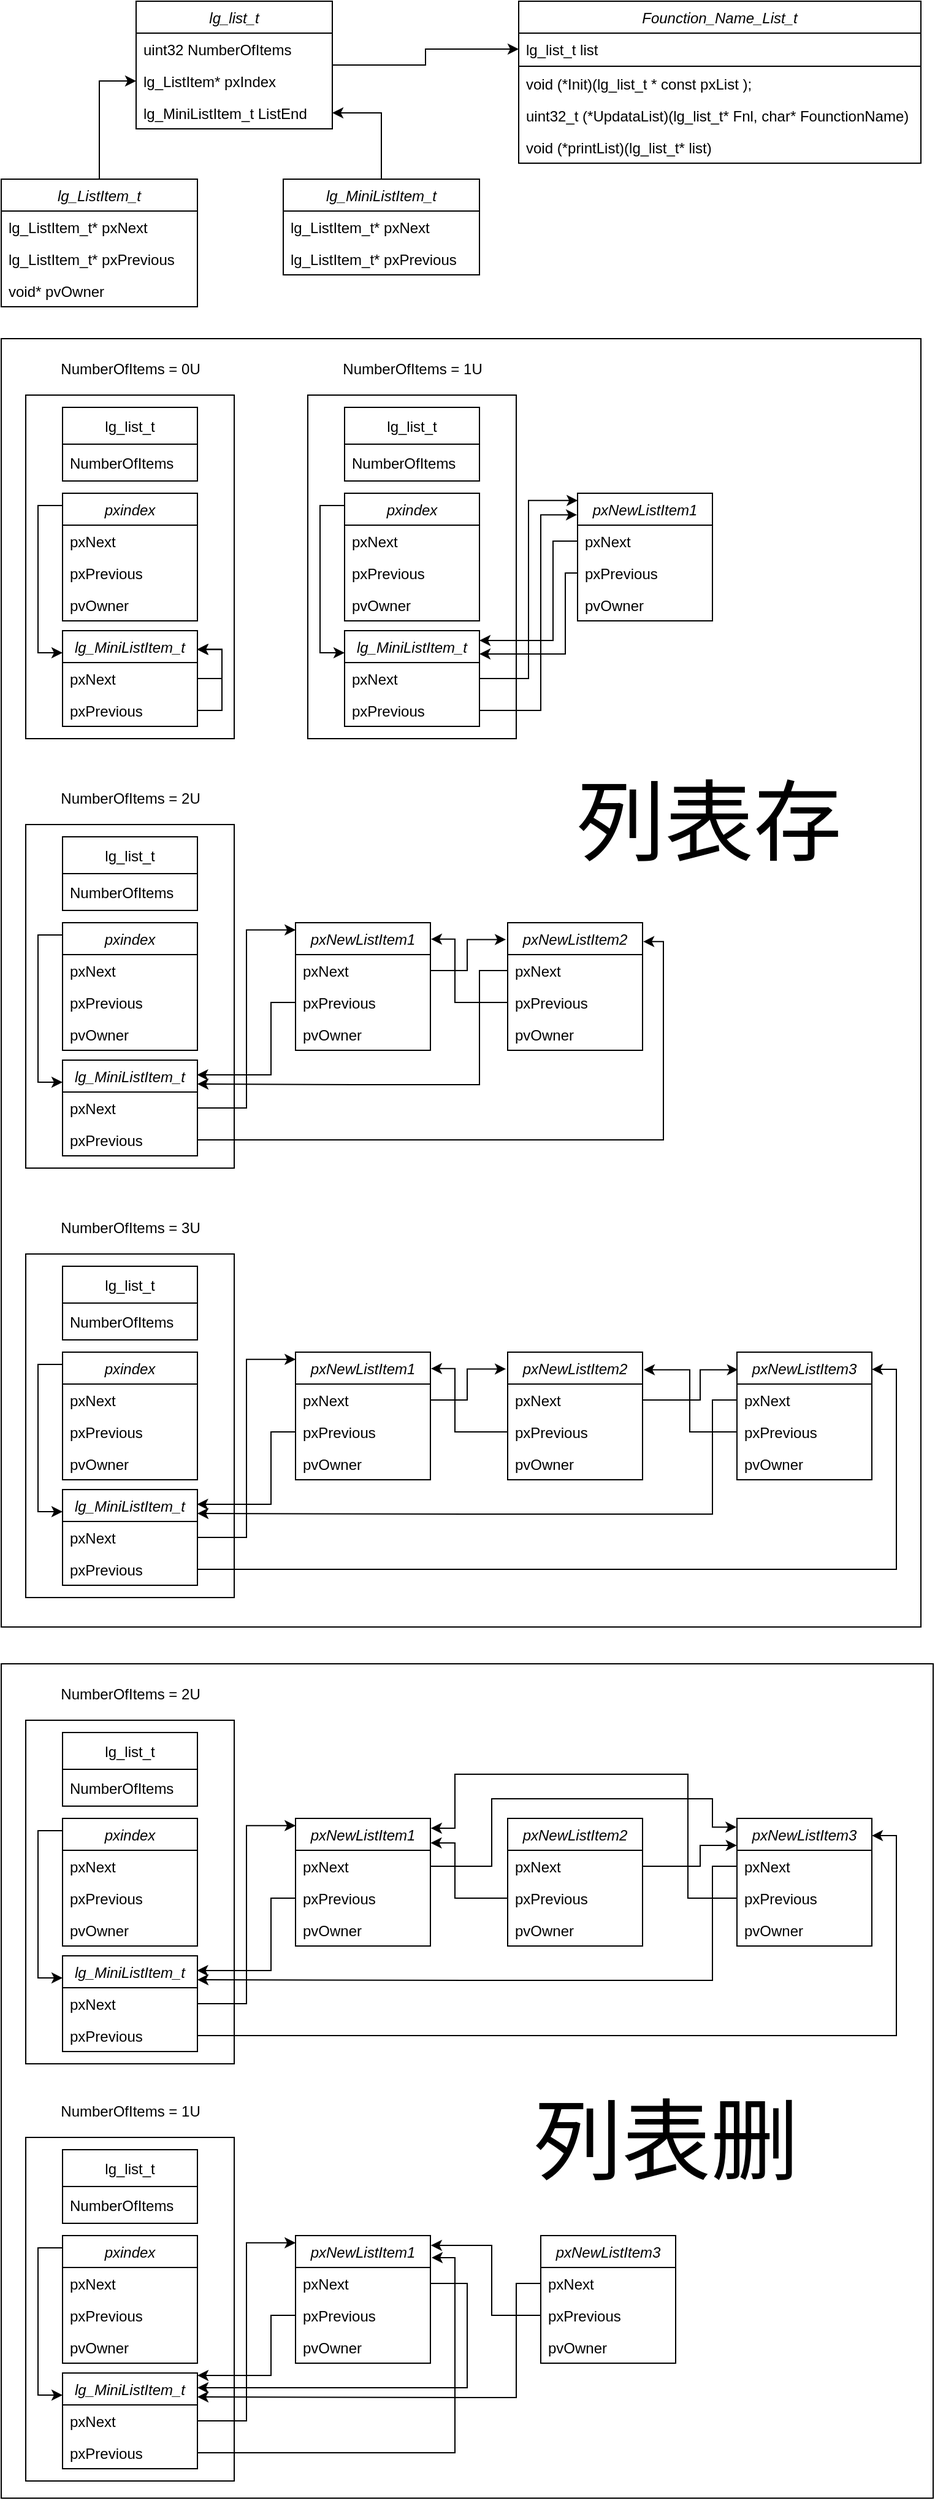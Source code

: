 <mxfile version="20.3.0" type="device"><diagram id="C5RBs43oDa-KdzZeNtuy" name="Page-1"><mxGraphModel dx="1498" dy="1884" grid="1" gridSize="10" guides="1" tooltips="1" connect="1" arrows="1" fold="1" page="1" pageScale="1" pageWidth="827" pageHeight="1169" math="0" shadow="0"><root><mxCell id="WIyWlLk6GJQsqaUBKTNV-0"/><mxCell id="WIyWlLk6GJQsqaUBKTNV-1" parent="WIyWlLk6GJQsqaUBKTNV-0"/><mxCell id="qSNm-SZP-h9t6Cn3OwpZ-20" style="edgeStyle=orthogonalEdgeStyle;rounded=0;orthogonalLoop=1;jettySize=auto;html=1;entryX=0;entryY=0.5;entryDx=0;entryDy=0;" parent="WIyWlLk6GJQsqaUBKTNV-1" source="zkfFHV4jXpPFQw0GAbJ--0" target="qSNm-SZP-h9t6Cn3OwpZ-15" edge="1"><mxGeometry relative="1" as="geometry"/></mxCell><mxCell id="zkfFHV4jXpPFQw0GAbJ--0" value="lg_ListItem_t" style="swimlane;fontStyle=2;align=center;verticalAlign=top;childLayout=stackLayout;horizontal=1;startSize=26;horizontalStack=0;resizeParent=1;resizeLast=0;collapsible=1;marginBottom=0;rounded=0;shadow=0;strokeWidth=1;" parent="WIyWlLk6GJQsqaUBKTNV-1" vertex="1"><mxGeometry x="33" y="195" width="160" height="104" as="geometry"><mxRectangle x="230" y="140" width="160" height="26" as="alternateBounds"/></mxGeometry></mxCell><mxCell id="zkfFHV4jXpPFQw0GAbJ--1" value="lg_ListItem_t* pxNext" style="text;align=left;verticalAlign=top;spacingLeft=4;spacingRight=4;overflow=hidden;rotatable=0;points=[[0,0.5],[1,0.5]];portConstraint=eastwest;" parent="zkfFHV4jXpPFQw0GAbJ--0" vertex="1"><mxGeometry y="26" width="160" height="26" as="geometry"/></mxCell><mxCell id="zkfFHV4jXpPFQw0GAbJ--2" value="lg_ListItem_t* pxPrevious" style="text;align=left;verticalAlign=top;spacingLeft=4;spacingRight=4;overflow=hidden;rotatable=0;points=[[0,0.5],[1,0.5]];portConstraint=eastwest;rounded=0;shadow=0;html=0;" parent="zkfFHV4jXpPFQw0GAbJ--0" vertex="1"><mxGeometry y="52" width="160" height="26" as="geometry"/></mxCell><mxCell id="zkfFHV4jXpPFQw0GAbJ--3" value="void* pvOwner" style="text;align=left;verticalAlign=top;spacingLeft=4;spacingRight=4;overflow=hidden;rotatable=0;points=[[0,0.5],[1,0.5]];portConstraint=eastwest;rounded=0;shadow=0;html=0;" parent="zkfFHV4jXpPFQw0GAbJ--0" vertex="1"><mxGeometry y="78" width="160" height="26" as="geometry"/></mxCell><mxCell id="qSNm-SZP-h9t6Cn3OwpZ-19" style="edgeStyle=orthogonalEdgeStyle;rounded=0;orthogonalLoop=1;jettySize=auto;html=1;entryX=1;entryY=0.5;entryDx=0;entryDy=0;" parent="WIyWlLk6GJQsqaUBKTNV-1" source="qSNm-SZP-h9t6Cn3OwpZ-6" target="qSNm-SZP-h9t6Cn3OwpZ-17" edge="1"><mxGeometry relative="1" as="geometry"/></mxCell><mxCell id="qSNm-SZP-h9t6Cn3OwpZ-6" value="lg_MiniListItem_t" style="swimlane;fontStyle=2;align=center;verticalAlign=top;childLayout=stackLayout;horizontal=1;startSize=26;horizontalStack=0;resizeParent=1;resizeLast=0;collapsible=1;marginBottom=0;rounded=0;shadow=0;strokeWidth=1;" parent="WIyWlLk6GJQsqaUBKTNV-1" vertex="1"><mxGeometry x="263" y="195" width="160" height="78" as="geometry"><mxRectangle x="230" y="140" width="160" height="26" as="alternateBounds"/></mxGeometry></mxCell><mxCell id="qSNm-SZP-h9t6Cn3OwpZ-7" value="lg_ListItem_t* pxNext" style="text;align=left;verticalAlign=top;spacingLeft=4;spacingRight=4;overflow=hidden;rotatable=0;points=[[0,0.5],[1,0.5]];portConstraint=eastwest;" parent="qSNm-SZP-h9t6Cn3OwpZ-6" vertex="1"><mxGeometry y="26" width="160" height="26" as="geometry"/></mxCell><mxCell id="qSNm-SZP-h9t6Cn3OwpZ-9" value="lg_ListItem_t* pxPrevious" style="text;align=left;verticalAlign=top;spacingLeft=4;spacingRight=4;overflow=hidden;rotatable=0;points=[[0,0.5],[1,0.5]];portConstraint=eastwest;rounded=0;shadow=0;html=0;" parent="qSNm-SZP-h9t6Cn3OwpZ-6" vertex="1"><mxGeometry y="52" width="160" height="26" as="geometry"/></mxCell><mxCell id="qSNm-SZP-h9t6Cn3OwpZ-33" style="edgeStyle=orthogonalEdgeStyle;rounded=0;orthogonalLoop=1;jettySize=auto;html=1;entryX=0;entryY=0.5;entryDx=0;entryDy=0;" parent="WIyWlLk6GJQsqaUBKTNV-1" source="qSNm-SZP-h9t6Cn3OwpZ-12" target="qSNm-SZP-h9t6Cn3OwpZ-22" edge="1"><mxGeometry relative="1" as="geometry"/></mxCell><mxCell id="qSNm-SZP-h9t6Cn3OwpZ-12" value="lg_list_t" style="swimlane;fontStyle=2;align=center;verticalAlign=top;childLayout=stackLayout;horizontal=1;startSize=26;horizontalStack=0;resizeParent=1;resizeLast=0;collapsible=1;marginBottom=0;rounded=0;shadow=0;strokeWidth=1;" parent="WIyWlLk6GJQsqaUBKTNV-1" vertex="1"><mxGeometry x="143" y="50" width="160" height="104" as="geometry"><mxRectangle x="230" y="140" width="160" height="26" as="alternateBounds"/></mxGeometry></mxCell><mxCell id="qSNm-SZP-h9t6Cn3OwpZ-13" value="uint32 NumberOfItems" style="text;align=left;verticalAlign=top;spacingLeft=4;spacingRight=4;overflow=hidden;rotatable=0;points=[[0,0.5],[1,0.5]];portConstraint=eastwest;" parent="qSNm-SZP-h9t6Cn3OwpZ-12" vertex="1"><mxGeometry y="26" width="160" height="26" as="geometry"/></mxCell><mxCell id="qSNm-SZP-h9t6Cn3OwpZ-15" value="lg_ListItem* pxIndex" style="text;align=left;verticalAlign=top;spacingLeft=4;spacingRight=4;overflow=hidden;rotatable=0;points=[[0,0.5],[1,0.5]];portConstraint=eastwest;rounded=0;shadow=0;html=0;" parent="qSNm-SZP-h9t6Cn3OwpZ-12" vertex="1"><mxGeometry y="52" width="160" height="26" as="geometry"/></mxCell><mxCell id="qSNm-SZP-h9t6Cn3OwpZ-17" value="lg_MiniListItem_t ListEnd" style="text;align=left;verticalAlign=top;spacingLeft=4;spacingRight=4;overflow=hidden;rotatable=0;points=[[0,0.5],[1,0.5]];portConstraint=eastwest;rounded=0;shadow=0;html=0;" parent="qSNm-SZP-h9t6Cn3OwpZ-12" vertex="1"><mxGeometry y="78" width="160" height="26" as="geometry"/></mxCell><mxCell id="qSNm-SZP-h9t6Cn3OwpZ-21" value="Founction_Name_List_t" style="swimlane;fontStyle=2;align=center;verticalAlign=top;childLayout=stackLayout;horizontal=1;startSize=26;horizontalStack=0;resizeParent=1;resizeLast=0;collapsible=1;marginBottom=0;rounded=0;shadow=0;strokeWidth=1;" parent="WIyWlLk6GJQsqaUBKTNV-1" vertex="1"><mxGeometry x="455" y="50" width="328" height="132" as="geometry"><mxRectangle x="230" y="140" width="160" height="26" as="alternateBounds"/></mxGeometry></mxCell><mxCell id="qSNm-SZP-h9t6Cn3OwpZ-22" value="lg_list_t list" style="text;align=left;verticalAlign=top;spacingLeft=4;spacingRight=4;overflow=hidden;rotatable=0;points=[[0,0.5],[1,0.5]];portConstraint=eastwest;" parent="qSNm-SZP-h9t6Cn3OwpZ-21" vertex="1"><mxGeometry y="26" width="328" height="26" as="geometry"/></mxCell><mxCell id="qSNm-SZP-h9t6Cn3OwpZ-23" value="" style="line;html=1;strokeWidth=1;align=left;verticalAlign=middle;spacingTop=-1;spacingLeft=3;spacingRight=3;rotatable=0;labelPosition=right;points=[];portConstraint=eastwest;" parent="qSNm-SZP-h9t6Cn3OwpZ-21" vertex="1"><mxGeometry y="52" width="328" height="2" as="geometry"/></mxCell><mxCell id="qSNm-SZP-h9t6Cn3OwpZ-24" value="void (*Init)(lg_list_t * const pxList );" style="text;align=left;verticalAlign=top;spacingLeft=4;spacingRight=4;overflow=hidden;rotatable=0;points=[[0,0.5],[1,0.5]];portConstraint=eastwest;rounded=0;shadow=0;html=0;" parent="qSNm-SZP-h9t6Cn3OwpZ-21" vertex="1"><mxGeometry y="54" width="328" height="26" as="geometry"/></mxCell><mxCell id="qSNm-SZP-h9t6Cn3OwpZ-30" value="uint32_t (*UpdataList)(lg_list_t* Fnl, char* FounctionName)" style="text;align=left;verticalAlign=top;spacingLeft=4;spacingRight=4;overflow=hidden;rotatable=0;points=[[0,0.5],[1,0.5]];portConstraint=eastwest;rounded=0;shadow=0;html=0;" parent="qSNm-SZP-h9t6Cn3OwpZ-21" vertex="1"><mxGeometry y="80" width="328" height="26" as="geometry"/></mxCell><mxCell id="Z-c49UwAfxOz6scF2BGw-0" value="void (*printList)(lg_list_t* list)" style="text;align=left;verticalAlign=top;spacingLeft=4;spacingRight=4;overflow=hidden;rotatable=0;points=[[0,0.5],[1,0.5]];portConstraint=eastwest;rounded=0;shadow=0;html=0;" vertex="1" parent="qSNm-SZP-h9t6Cn3OwpZ-21"><mxGeometry y="106" width="328" height="26" as="geometry"/></mxCell><mxCell id="Z-c49UwAfxOz6scF2BGw-2" value="" style="group" vertex="1" connectable="0" parent="WIyWlLk6GJQsqaUBKTNV-1"><mxGeometry x="33" y="1405" width="760" height="680" as="geometry"/></mxCell><mxCell id="qSNm-SZP-h9t6Cn3OwpZ-167" value="" style="rounded=0;whiteSpace=wrap;html=1;fontSize=72;" parent="Z-c49UwAfxOz6scF2BGw-2" vertex="1"><mxGeometry width="760" height="680" as="geometry"/></mxCell><mxCell id="qSNm-SZP-h9t6Cn3OwpZ-168" value="pxNewListItem1" style="swimlane;fontStyle=2;align=center;verticalAlign=top;childLayout=stackLayout;horizontal=1;startSize=26;horizontalStack=0;resizeParent=1;resizeLast=0;collapsible=1;marginBottom=0;rounded=0;shadow=0;strokeWidth=1;" parent="Z-c49UwAfxOz6scF2BGw-2" vertex="1"><mxGeometry x="240" y="126" width="110" height="104" as="geometry"><mxRectangle x="230" y="140" width="160" height="26" as="alternateBounds"/></mxGeometry></mxCell><mxCell id="qSNm-SZP-h9t6Cn3OwpZ-169" value="pxNext" style="text;align=left;verticalAlign=top;spacingLeft=4;spacingRight=4;overflow=hidden;rotatable=0;points=[[0,0.5],[1,0.5]];portConstraint=eastwest;" parent="qSNm-SZP-h9t6Cn3OwpZ-168" vertex="1"><mxGeometry y="26" width="110" height="26" as="geometry"/></mxCell><mxCell id="qSNm-SZP-h9t6Cn3OwpZ-170" value="pxPrevious" style="text;align=left;verticalAlign=top;spacingLeft=4;spacingRight=4;overflow=hidden;rotatable=0;points=[[0,0.5],[1,0.5]];portConstraint=eastwest;rounded=0;shadow=0;html=0;" parent="qSNm-SZP-h9t6Cn3OwpZ-168" vertex="1"><mxGeometry y="52" width="110" height="26" as="geometry"/></mxCell><mxCell id="qSNm-SZP-h9t6Cn3OwpZ-171" value="pvOwner" style="text;align=left;verticalAlign=top;spacingLeft=4;spacingRight=4;overflow=hidden;rotatable=0;points=[[0,0.5],[1,0.5]];portConstraint=eastwest;rounded=0;shadow=0;html=0;" parent="qSNm-SZP-h9t6Cn3OwpZ-168" vertex="1"><mxGeometry y="78" width="110" height="26" as="geometry"/></mxCell><mxCell id="qSNm-SZP-h9t6Cn3OwpZ-172" value="NumberOfItems = 2U" style="text;html=1;align=center;verticalAlign=middle;resizable=0;points=[];autosize=1;strokeColor=none;fillColor=none;" parent="Z-c49UwAfxOz6scF2BGw-2" vertex="1"><mxGeometry x="35" y="10" width="140" height="30" as="geometry"/></mxCell><mxCell id="qSNm-SZP-h9t6Cn3OwpZ-173" value="" style="rounded=0;whiteSpace=wrap;html=1;" parent="Z-c49UwAfxOz6scF2BGw-2" vertex="1"><mxGeometry x="20" y="46" width="170" height="280" as="geometry"/></mxCell><mxCell id="qSNm-SZP-h9t6Cn3OwpZ-174" value="lg_list_t" style="swimlane;fontStyle=0;childLayout=stackLayout;horizontal=1;startSize=30;horizontalStack=0;resizeParent=1;resizeParentMax=0;resizeLast=0;collapsible=1;marginBottom=0;" parent="Z-c49UwAfxOz6scF2BGw-2" vertex="1"><mxGeometry x="50" y="56" width="110" height="60" as="geometry"/></mxCell><mxCell id="qSNm-SZP-h9t6Cn3OwpZ-175" value="NumberOfItems" style="text;strokeColor=none;fillColor=none;align=left;verticalAlign=middle;spacingLeft=4;spacingRight=4;overflow=hidden;points=[[0,0.5],[1,0.5]];portConstraint=eastwest;rotatable=0;" parent="qSNm-SZP-h9t6Cn3OwpZ-174" vertex="1"><mxGeometry y="30" width="110" height="30" as="geometry"/></mxCell><mxCell id="qSNm-SZP-h9t6Cn3OwpZ-176" value="pxindex" style="swimlane;fontStyle=2;align=center;verticalAlign=top;childLayout=stackLayout;horizontal=1;startSize=26;horizontalStack=0;resizeParent=1;resizeLast=0;collapsible=1;marginBottom=0;rounded=0;shadow=0;strokeWidth=1;" parent="Z-c49UwAfxOz6scF2BGw-2" vertex="1"><mxGeometry x="50" y="126" width="110" height="104" as="geometry"><mxRectangle x="230" y="140" width="160" height="26" as="alternateBounds"/></mxGeometry></mxCell><mxCell id="qSNm-SZP-h9t6Cn3OwpZ-177" value="pxNext" style="text;align=left;verticalAlign=top;spacingLeft=4;spacingRight=4;overflow=hidden;rotatable=0;points=[[0,0.5],[1,0.5]];portConstraint=eastwest;" parent="qSNm-SZP-h9t6Cn3OwpZ-176" vertex="1"><mxGeometry y="26" width="110" height="26" as="geometry"/></mxCell><mxCell id="qSNm-SZP-h9t6Cn3OwpZ-178" value="pxPrevious" style="text;align=left;verticalAlign=top;spacingLeft=4;spacingRight=4;overflow=hidden;rotatable=0;points=[[0,0.5],[1,0.5]];portConstraint=eastwest;rounded=0;shadow=0;html=0;" parent="qSNm-SZP-h9t6Cn3OwpZ-176" vertex="1"><mxGeometry y="52" width="110" height="26" as="geometry"/></mxCell><mxCell id="qSNm-SZP-h9t6Cn3OwpZ-179" value="pvOwner" style="text;align=left;verticalAlign=top;spacingLeft=4;spacingRight=4;overflow=hidden;rotatable=0;points=[[0,0.5],[1,0.5]];portConstraint=eastwest;rounded=0;shadow=0;html=0;" parent="qSNm-SZP-h9t6Cn3OwpZ-176" vertex="1"><mxGeometry y="78" width="110" height="26" as="geometry"/></mxCell><mxCell id="qSNm-SZP-h9t6Cn3OwpZ-180" value="lg_MiniListItem_t" style="swimlane;fontStyle=2;align=center;verticalAlign=top;childLayout=stackLayout;horizontal=1;startSize=26;horizontalStack=0;resizeParent=1;resizeLast=0;collapsible=1;marginBottom=0;rounded=0;shadow=0;strokeWidth=1;" parent="Z-c49UwAfxOz6scF2BGw-2" vertex="1"><mxGeometry x="50" y="238" width="110" height="78" as="geometry"><mxRectangle x="230" y="140" width="160" height="26" as="alternateBounds"/></mxGeometry></mxCell><mxCell id="qSNm-SZP-h9t6Cn3OwpZ-181" value="pxNext" style="text;align=left;verticalAlign=top;spacingLeft=4;spacingRight=4;overflow=hidden;rotatable=0;points=[[0,0.5],[1,0.5]];portConstraint=eastwest;" parent="qSNm-SZP-h9t6Cn3OwpZ-180" vertex="1"><mxGeometry y="26" width="110" height="26" as="geometry"/></mxCell><mxCell id="qSNm-SZP-h9t6Cn3OwpZ-182" value="pxPrevious" style="text;align=left;verticalAlign=top;spacingLeft=4;spacingRight=4;overflow=hidden;rotatable=0;points=[[0,0.5],[1,0.5]];portConstraint=eastwest;rounded=0;shadow=0;html=0;" parent="qSNm-SZP-h9t6Cn3OwpZ-180" vertex="1"><mxGeometry y="52" width="110" height="26" as="geometry"/></mxCell><mxCell id="qSNm-SZP-h9t6Cn3OwpZ-183" style="edgeStyle=orthogonalEdgeStyle;rounded=0;orthogonalLoop=1;jettySize=auto;html=1;entryX=0.997;entryY=0.16;entryDx=0;entryDy=0;entryPerimeter=0;" parent="Z-c49UwAfxOz6scF2BGw-2" source="qSNm-SZP-h9t6Cn3OwpZ-170" target="qSNm-SZP-h9t6Cn3OwpZ-180" edge="1"><mxGeometry relative="1" as="geometry"><Array as="points"><mxPoint x="220" y="191"/><mxPoint x="220" y="250"/><mxPoint x="160" y="250"/></Array></mxGeometry></mxCell><mxCell id="qSNm-SZP-h9t6Cn3OwpZ-184" style="edgeStyle=orthogonalEdgeStyle;rounded=0;orthogonalLoop=1;jettySize=auto;html=1;entryX=0;entryY=0.231;entryDx=0;entryDy=0;entryPerimeter=0;" parent="Z-c49UwAfxOz6scF2BGw-2" source="qSNm-SZP-h9t6Cn3OwpZ-176" target="qSNm-SZP-h9t6Cn3OwpZ-180" edge="1"><mxGeometry relative="1" as="geometry"><Array as="points"><mxPoint x="30" y="136"/><mxPoint x="30" y="256"/></Array></mxGeometry></mxCell><mxCell id="qSNm-SZP-h9t6Cn3OwpZ-185" style="edgeStyle=orthogonalEdgeStyle;rounded=0;orthogonalLoop=1;jettySize=auto;html=1;entryX=0.001;entryY=0.057;entryDx=0;entryDy=0;entryPerimeter=0;" parent="Z-c49UwAfxOz6scF2BGw-2" source="qSNm-SZP-h9t6Cn3OwpZ-181" target="qSNm-SZP-h9t6Cn3OwpZ-168" edge="1"><mxGeometry relative="1" as="geometry"/></mxCell><mxCell id="qSNm-SZP-h9t6Cn3OwpZ-186" value="pxNewListItem2" style="swimlane;fontStyle=2;align=center;verticalAlign=top;childLayout=stackLayout;horizontal=1;startSize=26;horizontalStack=0;resizeParent=1;resizeLast=0;collapsible=1;marginBottom=0;rounded=0;shadow=0;strokeWidth=1;" parent="Z-c49UwAfxOz6scF2BGw-2" vertex="1"><mxGeometry x="413" y="126" width="110" height="104" as="geometry"><mxRectangle x="230" y="140" width="160" height="26" as="alternateBounds"/></mxGeometry></mxCell><mxCell id="qSNm-SZP-h9t6Cn3OwpZ-187" value="pxNext" style="text;align=left;verticalAlign=top;spacingLeft=4;spacingRight=4;overflow=hidden;rotatable=0;points=[[0,0.5],[1,0.5]];portConstraint=eastwest;" parent="qSNm-SZP-h9t6Cn3OwpZ-186" vertex="1"><mxGeometry y="26" width="110" height="26" as="geometry"/></mxCell><mxCell id="qSNm-SZP-h9t6Cn3OwpZ-188" value="pxPrevious" style="text;align=left;verticalAlign=top;spacingLeft=4;spacingRight=4;overflow=hidden;rotatable=0;points=[[0,0.5],[1,0.5]];portConstraint=eastwest;rounded=0;shadow=0;html=0;" parent="qSNm-SZP-h9t6Cn3OwpZ-186" vertex="1"><mxGeometry y="52" width="110" height="26" as="geometry"/></mxCell><mxCell id="qSNm-SZP-h9t6Cn3OwpZ-189" value="pvOwner" style="text;align=left;verticalAlign=top;spacingLeft=4;spacingRight=4;overflow=hidden;rotatable=0;points=[[0,0.5],[1,0.5]];portConstraint=eastwest;rounded=0;shadow=0;html=0;" parent="qSNm-SZP-h9t6Cn3OwpZ-186" vertex="1"><mxGeometry y="78" width="110" height="26" as="geometry"/></mxCell><mxCell id="qSNm-SZP-h9t6Cn3OwpZ-190" style="edgeStyle=orthogonalEdgeStyle;rounded=0;orthogonalLoop=1;jettySize=auto;html=1;entryX=1.002;entryY=0.194;entryDx=0;entryDy=0;entryPerimeter=0;" parent="Z-c49UwAfxOz6scF2BGw-2" source="qSNm-SZP-h9t6Cn3OwpZ-188" target="qSNm-SZP-h9t6Cn3OwpZ-168" edge="1"><mxGeometry relative="1" as="geometry"><Array as="points"><mxPoint x="370" y="191"/><mxPoint x="370" y="146"/><mxPoint x="350" y="146"/></Array></mxGeometry></mxCell><mxCell id="qSNm-SZP-h9t6Cn3OwpZ-191" style="edgeStyle=orthogonalEdgeStyle;rounded=0;orthogonalLoop=1;jettySize=auto;html=1;entryX=-0.003;entryY=0.068;entryDx=0;entryDy=0;entryPerimeter=0;" parent="Z-c49UwAfxOz6scF2BGw-2" source="qSNm-SZP-h9t6Cn3OwpZ-169" target="qSNm-SZP-h9t6Cn3OwpZ-192" edge="1"><mxGeometry relative="1" as="geometry"><Array as="points"><mxPoint x="400" y="165"/><mxPoint x="400" y="110"/><mxPoint x="580" y="110"/><mxPoint x="580" y="133"/></Array><mxPoint x="600" y="140" as="targetPoint"/></mxGeometry></mxCell><mxCell id="qSNm-SZP-h9t6Cn3OwpZ-192" value="pxNewListItem3" style="swimlane;fontStyle=2;align=center;verticalAlign=top;childLayout=stackLayout;horizontal=1;startSize=26;horizontalStack=0;resizeParent=1;resizeLast=0;collapsible=1;marginBottom=0;rounded=0;shadow=0;strokeWidth=1;" parent="Z-c49UwAfxOz6scF2BGw-2" vertex="1"><mxGeometry x="600" y="126" width="110" height="104" as="geometry"><mxRectangle x="230" y="140" width="160" height="26" as="alternateBounds"/></mxGeometry></mxCell><mxCell id="qSNm-SZP-h9t6Cn3OwpZ-193" value="pxNext" style="text;align=left;verticalAlign=top;spacingLeft=4;spacingRight=4;overflow=hidden;rotatable=0;points=[[0,0.5],[1,0.5]];portConstraint=eastwest;" parent="qSNm-SZP-h9t6Cn3OwpZ-192" vertex="1"><mxGeometry y="26" width="110" height="26" as="geometry"/></mxCell><mxCell id="qSNm-SZP-h9t6Cn3OwpZ-194" value="pxPrevious" style="text;align=left;verticalAlign=top;spacingLeft=4;spacingRight=4;overflow=hidden;rotatable=0;points=[[0,0.5],[1,0.5]];portConstraint=eastwest;rounded=0;shadow=0;html=0;" parent="qSNm-SZP-h9t6Cn3OwpZ-192" vertex="1"><mxGeometry y="52" width="110" height="26" as="geometry"/></mxCell><mxCell id="qSNm-SZP-h9t6Cn3OwpZ-195" value="pvOwner" style="text;align=left;verticalAlign=top;spacingLeft=4;spacingRight=4;overflow=hidden;rotatable=0;points=[[0,0.5],[1,0.5]];portConstraint=eastwest;rounded=0;shadow=0;html=0;" parent="qSNm-SZP-h9t6Cn3OwpZ-192" vertex="1"><mxGeometry y="78" width="110" height="26" as="geometry"/></mxCell><mxCell id="qSNm-SZP-h9t6Cn3OwpZ-196" style="edgeStyle=orthogonalEdgeStyle;rounded=0;orthogonalLoop=1;jettySize=auto;html=1;entryX=1;entryY=0.25;entryDx=0;entryDy=0;" parent="Z-c49UwAfxOz6scF2BGw-2" source="qSNm-SZP-h9t6Cn3OwpZ-193" target="qSNm-SZP-h9t6Cn3OwpZ-180" edge="1"><mxGeometry relative="1" as="geometry"><Array as="points"><mxPoint x="580" y="165"/><mxPoint x="580" y="258"/><mxPoint x="380" y="258"/></Array></mxGeometry></mxCell><mxCell id="qSNm-SZP-h9t6Cn3OwpZ-197" style="edgeStyle=orthogonalEdgeStyle;rounded=0;orthogonalLoop=1;jettySize=auto;html=1;entryX=1.004;entryY=0.075;entryDx=0;entryDy=0;entryPerimeter=0;" parent="Z-c49UwAfxOz6scF2BGw-2" source="qSNm-SZP-h9t6Cn3OwpZ-194" target="qSNm-SZP-h9t6Cn3OwpZ-168" edge="1"><mxGeometry relative="1" as="geometry"><Array as="points"><mxPoint x="560" y="191"/><mxPoint x="560" y="90"/><mxPoint x="370" y="90"/><mxPoint x="370" y="134"/><mxPoint x="350" y="134"/></Array></mxGeometry></mxCell><mxCell id="qSNm-SZP-h9t6Cn3OwpZ-198" style="edgeStyle=orthogonalEdgeStyle;rounded=0;orthogonalLoop=1;jettySize=auto;html=1;entryX=-0.001;entryY=0.212;entryDx=0;entryDy=0;entryPerimeter=0;" parent="Z-c49UwAfxOz6scF2BGw-2" source="qSNm-SZP-h9t6Cn3OwpZ-187" target="qSNm-SZP-h9t6Cn3OwpZ-192" edge="1"><mxGeometry relative="1" as="geometry"><Array as="points"><mxPoint x="570" y="165"/><mxPoint x="570" y="148"/></Array></mxGeometry></mxCell><mxCell id="qSNm-SZP-h9t6Cn3OwpZ-199" style="edgeStyle=orthogonalEdgeStyle;rounded=0;orthogonalLoop=1;jettySize=auto;html=1;entryX=1;entryY=0.135;entryDx=0;entryDy=0;entryPerimeter=0;" parent="Z-c49UwAfxOz6scF2BGw-2" source="qSNm-SZP-h9t6Cn3OwpZ-182" target="qSNm-SZP-h9t6Cn3OwpZ-192" edge="1"><mxGeometry relative="1" as="geometry"/></mxCell><mxCell id="qSNm-SZP-h9t6Cn3OwpZ-200" value="pxNewListItem1" style="swimlane;fontStyle=2;align=center;verticalAlign=top;childLayout=stackLayout;horizontal=1;startSize=26;horizontalStack=0;resizeParent=1;resizeLast=0;collapsible=1;marginBottom=0;rounded=0;shadow=0;strokeWidth=1;" parent="Z-c49UwAfxOz6scF2BGw-2" vertex="1"><mxGeometry x="240" y="466" width="110" height="104" as="geometry"><mxRectangle x="230" y="140" width="160" height="26" as="alternateBounds"/></mxGeometry></mxCell><mxCell id="qSNm-SZP-h9t6Cn3OwpZ-201" value="pxNext" style="text;align=left;verticalAlign=top;spacingLeft=4;spacingRight=4;overflow=hidden;rotatable=0;points=[[0,0.5],[1,0.5]];portConstraint=eastwest;" parent="qSNm-SZP-h9t6Cn3OwpZ-200" vertex="1"><mxGeometry y="26" width="110" height="26" as="geometry"/></mxCell><mxCell id="qSNm-SZP-h9t6Cn3OwpZ-202" value="pxPrevious" style="text;align=left;verticalAlign=top;spacingLeft=4;spacingRight=4;overflow=hidden;rotatable=0;points=[[0,0.5],[1,0.5]];portConstraint=eastwest;rounded=0;shadow=0;html=0;" parent="qSNm-SZP-h9t6Cn3OwpZ-200" vertex="1"><mxGeometry y="52" width="110" height="26" as="geometry"/></mxCell><mxCell id="qSNm-SZP-h9t6Cn3OwpZ-203" value="pvOwner" style="text;align=left;verticalAlign=top;spacingLeft=4;spacingRight=4;overflow=hidden;rotatable=0;points=[[0,0.5],[1,0.5]];portConstraint=eastwest;rounded=0;shadow=0;html=0;" parent="qSNm-SZP-h9t6Cn3OwpZ-200" vertex="1"><mxGeometry y="78" width="110" height="26" as="geometry"/></mxCell><mxCell id="qSNm-SZP-h9t6Cn3OwpZ-204" value="NumberOfItems = 1U" style="text;html=1;align=center;verticalAlign=middle;resizable=0;points=[];autosize=1;strokeColor=none;fillColor=none;" parent="Z-c49UwAfxOz6scF2BGw-2" vertex="1"><mxGeometry x="35" y="350" width="140" height="30" as="geometry"/></mxCell><mxCell id="qSNm-SZP-h9t6Cn3OwpZ-205" value="" style="rounded=0;whiteSpace=wrap;html=1;" parent="Z-c49UwAfxOz6scF2BGw-2" vertex="1"><mxGeometry x="20" y="386" width="170" height="280" as="geometry"/></mxCell><mxCell id="qSNm-SZP-h9t6Cn3OwpZ-206" value="lg_list_t" style="swimlane;fontStyle=0;childLayout=stackLayout;horizontal=1;startSize=30;horizontalStack=0;resizeParent=1;resizeParentMax=0;resizeLast=0;collapsible=1;marginBottom=0;" parent="Z-c49UwAfxOz6scF2BGw-2" vertex="1"><mxGeometry x="50" y="396" width="110" height="60" as="geometry"/></mxCell><mxCell id="qSNm-SZP-h9t6Cn3OwpZ-207" value="NumberOfItems" style="text;strokeColor=none;fillColor=none;align=left;verticalAlign=middle;spacingLeft=4;spacingRight=4;overflow=hidden;points=[[0,0.5],[1,0.5]];portConstraint=eastwest;rotatable=0;" parent="qSNm-SZP-h9t6Cn3OwpZ-206" vertex="1"><mxGeometry y="30" width="110" height="30" as="geometry"/></mxCell><mxCell id="qSNm-SZP-h9t6Cn3OwpZ-208" value="pxindex" style="swimlane;fontStyle=2;align=center;verticalAlign=top;childLayout=stackLayout;horizontal=1;startSize=26;horizontalStack=0;resizeParent=1;resizeLast=0;collapsible=1;marginBottom=0;rounded=0;shadow=0;strokeWidth=1;" parent="Z-c49UwAfxOz6scF2BGw-2" vertex="1"><mxGeometry x="50" y="466" width="110" height="104" as="geometry"><mxRectangle x="230" y="140" width="160" height="26" as="alternateBounds"/></mxGeometry></mxCell><mxCell id="qSNm-SZP-h9t6Cn3OwpZ-209" value="pxNext" style="text;align=left;verticalAlign=top;spacingLeft=4;spacingRight=4;overflow=hidden;rotatable=0;points=[[0,0.5],[1,0.5]];portConstraint=eastwest;" parent="qSNm-SZP-h9t6Cn3OwpZ-208" vertex="1"><mxGeometry y="26" width="110" height="26" as="geometry"/></mxCell><mxCell id="qSNm-SZP-h9t6Cn3OwpZ-210" value="pxPrevious" style="text;align=left;verticalAlign=top;spacingLeft=4;spacingRight=4;overflow=hidden;rotatable=0;points=[[0,0.5],[1,0.5]];portConstraint=eastwest;rounded=0;shadow=0;html=0;" parent="qSNm-SZP-h9t6Cn3OwpZ-208" vertex="1"><mxGeometry y="52" width="110" height="26" as="geometry"/></mxCell><mxCell id="qSNm-SZP-h9t6Cn3OwpZ-211" value="pvOwner" style="text;align=left;verticalAlign=top;spacingLeft=4;spacingRight=4;overflow=hidden;rotatable=0;points=[[0,0.5],[1,0.5]];portConstraint=eastwest;rounded=0;shadow=0;html=0;" parent="qSNm-SZP-h9t6Cn3OwpZ-208" vertex="1"><mxGeometry y="78" width="110" height="26" as="geometry"/></mxCell><mxCell id="qSNm-SZP-h9t6Cn3OwpZ-212" value="lg_MiniListItem_t" style="swimlane;fontStyle=2;align=center;verticalAlign=top;childLayout=stackLayout;horizontal=1;startSize=26;horizontalStack=0;resizeParent=1;resizeLast=0;collapsible=1;marginBottom=0;rounded=0;shadow=0;strokeWidth=1;" parent="Z-c49UwAfxOz6scF2BGw-2" vertex="1"><mxGeometry x="50" y="578" width="110" height="78" as="geometry"><mxRectangle x="230" y="140" width="160" height="26" as="alternateBounds"/></mxGeometry></mxCell><mxCell id="qSNm-SZP-h9t6Cn3OwpZ-213" value="pxNext" style="text;align=left;verticalAlign=top;spacingLeft=4;spacingRight=4;overflow=hidden;rotatable=0;points=[[0,0.5],[1,0.5]];portConstraint=eastwest;" parent="qSNm-SZP-h9t6Cn3OwpZ-212" vertex="1"><mxGeometry y="26" width="110" height="26" as="geometry"/></mxCell><mxCell id="qSNm-SZP-h9t6Cn3OwpZ-214" value="pxPrevious" style="text;align=left;verticalAlign=top;spacingLeft=4;spacingRight=4;overflow=hidden;rotatable=0;points=[[0,0.5],[1,0.5]];portConstraint=eastwest;rounded=0;shadow=0;html=0;" parent="qSNm-SZP-h9t6Cn3OwpZ-212" vertex="1"><mxGeometry y="52" width="110" height="26" as="geometry"/></mxCell><mxCell id="qSNm-SZP-h9t6Cn3OwpZ-215" style="edgeStyle=orthogonalEdgeStyle;rounded=0;orthogonalLoop=1;jettySize=auto;html=1;" parent="Z-c49UwAfxOz6scF2BGw-2" source="qSNm-SZP-h9t6Cn3OwpZ-202" edge="1"><mxGeometry relative="1" as="geometry"><Array as="points"><mxPoint x="220" y="531"/><mxPoint x="220" y="580"/><mxPoint x="160" y="580"/></Array><mxPoint x="160" y="580" as="targetPoint"/></mxGeometry></mxCell><mxCell id="qSNm-SZP-h9t6Cn3OwpZ-216" style="edgeStyle=orthogonalEdgeStyle;rounded=0;orthogonalLoop=1;jettySize=auto;html=1;entryX=0;entryY=0.231;entryDx=0;entryDy=0;entryPerimeter=0;" parent="Z-c49UwAfxOz6scF2BGw-2" source="qSNm-SZP-h9t6Cn3OwpZ-208" target="qSNm-SZP-h9t6Cn3OwpZ-212" edge="1"><mxGeometry relative="1" as="geometry"><Array as="points"><mxPoint x="30" y="476"/><mxPoint x="30" y="596"/></Array></mxGeometry></mxCell><mxCell id="qSNm-SZP-h9t6Cn3OwpZ-217" style="edgeStyle=orthogonalEdgeStyle;rounded=0;orthogonalLoop=1;jettySize=auto;html=1;entryX=0.001;entryY=0.057;entryDx=0;entryDy=0;entryPerimeter=0;" parent="Z-c49UwAfxOz6scF2BGw-2" source="qSNm-SZP-h9t6Cn3OwpZ-213" target="qSNm-SZP-h9t6Cn3OwpZ-200" edge="1"><mxGeometry relative="1" as="geometry"/></mxCell><mxCell id="qSNm-SZP-h9t6Cn3OwpZ-223" style="edgeStyle=orthogonalEdgeStyle;rounded=0;orthogonalLoop=1;jettySize=auto;html=1;entryX=1;entryY=0.164;entryDx=0;entryDy=0;entryPerimeter=0;" parent="Z-c49UwAfxOz6scF2BGw-2" source="qSNm-SZP-h9t6Cn3OwpZ-201" target="qSNm-SZP-h9t6Cn3OwpZ-212" edge="1"><mxGeometry relative="1" as="geometry"><Array as="points"><mxPoint x="380" y="505"/><mxPoint x="380" y="590"/><mxPoint x="160" y="590"/></Array><mxPoint x="600" y="480" as="targetPoint"/></mxGeometry></mxCell><mxCell id="qSNm-SZP-h9t6Cn3OwpZ-224" value="pxNewListItem3" style="swimlane;fontStyle=2;align=center;verticalAlign=top;childLayout=stackLayout;horizontal=1;startSize=26;horizontalStack=0;resizeParent=1;resizeLast=0;collapsible=1;marginBottom=0;rounded=0;shadow=0;strokeWidth=1;" parent="Z-c49UwAfxOz6scF2BGw-2" vertex="1"><mxGeometry x="440" y="466" width="110" height="104" as="geometry"><mxRectangle x="230" y="140" width="160" height="26" as="alternateBounds"/></mxGeometry></mxCell><mxCell id="qSNm-SZP-h9t6Cn3OwpZ-225" value="pxNext" style="text;align=left;verticalAlign=top;spacingLeft=4;spacingRight=4;overflow=hidden;rotatable=0;points=[[0,0.5],[1,0.5]];portConstraint=eastwest;" parent="qSNm-SZP-h9t6Cn3OwpZ-224" vertex="1"><mxGeometry y="26" width="110" height="26" as="geometry"/></mxCell><mxCell id="qSNm-SZP-h9t6Cn3OwpZ-226" value="pxPrevious" style="text;align=left;verticalAlign=top;spacingLeft=4;spacingRight=4;overflow=hidden;rotatable=0;points=[[0,0.5],[1,0.5]];portConstraint=eastwest;rounded=0;shadow=0;html=0;" parent="qSNm-SZP-h9t6Cn3OwpZ-224" vertex="1"><mxGeometry y="52" width="110" height="26" as="geometry"/></mxCell><mxCell id="qSNm-SZP-h9t6Cn3OwpZ-227" value="pvOwner" style="text;align=left;verticalAlign=top;spacingLeft=4;spacingRight=4;overflow=hidden;rotatable=0;points=[[0,0.5],[1,0.5]];portConstraint=eastwest;rounded=0;shadow=0;html=0;" parent="qSNm-SZP-h9t6Cn3OwpZ-224" vertex="1"><mxGeometry y="78" width="110" height="26" as="geometry"/></mxCell><mxCell id="qSNm-SZP-h9t6Cn3OwpZ-228" style="edgeStyle=orthogonalEdgeStyle;rounded=0;orthogonalLoop=1;jettySize=auto;html=1;entryX=1;entryY=0.25;entryDx=0;entryDy=0;" parent="Z-c49UwAfxOz6scF2BGw-2" source="qSNm-SZP-h9t6Cn3OwpZ-225" target="qSNm-SZP-h9t6Cn3OwpZ-212" edge="1"><mxGeometry relative="1" as="geometry"><Array as="points"><mxPoint x="420" y="505"/><mxPoint x="420" y="598"/><mxPoint x="380" y="598"/></Array></mxGeometry></mxCell><mxCell id="qSNm-SZP-h9t6Cn3OwpZ-229" style="edgeStyle=orthogonalEdgeStyle;rounded=0;orthogonalLoop=1;jettySize=auto;html=1;entryX=1.004;entryY=0.075;entryDx=0;entryDy=0;entryPerimeter=0;" parent="Z-c49UwAfxOz6scF2BGw-2" source="qSNm-SZP-h9t6Cn3OwpZ-226" target="qSNm-SZP-h9t6Cn3OwpZ-200" edge="1"><mxGeometry relative="1" as="geometry"><Array as="points"><mxPoint x="400" y="531"/><mxPoint x="400" y="474"/><mxPoint x="350" y="474"/></Array></mxGeometry></mxCell><mxCell id="qSNm-SZP-h9t6Cn3OwpZ-231" style="edgeStyle=orthogonalEdgeStyle;rounded=0;orthogonalLoop=1;jettySize=auto;html=1;entryX=1.009;entryY=0.173;entryDx=0;entryDy=0;entryPerimeter=0;" parent="Z-c49UwAfxOz6scF2BGw-2" source="qSNm-SZP-h9t6Cn3OwpZ-214" target="qSNm-SZP-h9t6Cn3OwpZ-200" edge="1"><mxGeometry relative="1" as="geometry"/></mxCell><mxCell id="Z-c49UwAfxOz6scF2BGw-1" value="&lt;font style=&quot;font-size: 72px;&quot;&gt;列表删&lt;/font&gt;" style="text;html=1;align=center;verticalAlign=middle;resizable=0;points=[];autosize=1;strokeColor=none;fillColor=none;" vertex="1" parent="Z-c49UwAfxOz6scF2BGw-2"><mxGeometry x="422" y="340" width="240" height="100" as="geometry"/></mxCell><mxCell id="Z-c49UwAfxOz6scF2BGw-25" value="" style="group" vertex="1" connectable="0" parent="WIyWlLk6GJQsqaUBKTNV-1"><mxGeometry x="33" y="325" width="750" height="1050" as="geometry"/></mxCell><mxCell id="qSNm-SZP-h9t6Cn3OwpZ-165" value="" style="rounded=0;whiteSpace=wrap;html=1;fontSize=72;" parent="Z-c49UwAfxOz6scF2BGw-25" vertex="1"><mxGeometry width="750" height="1050" as="geometry"/></mxCell><mxCell id="qSNm-SZP-h9t6Cn3OwpZ-45" value="" style="rounded=0;whiteSpace=wrap;html=1;" parent="Z-c49UwAfxOz6scF2BGw-25" vertex="1"><mxGeometry x="20" y="46" width="170" height="280" as="geometry"/></mxCell><mxCell id="qSNm-SZP-h9t6Cn3OwpZ-34" value="lg_list_t" style="swimlane;fontStyle=0;childLayout=stackLayout;horizontal=1;startSize=30;horizontalStack=0;resizeParent=1;resizeParentMax=0;resizeLast=0;collapsible=1;marginBottom=0;" parent="Z-c49UwAfxOz6scF2BGw-25" vertex="1"><mxGeometry x="50" y="56" width="110" height="60" as="geometry"/></mxCell><mxCell id="qSNm-SZP-h9t6Cn3OwpZ-35" value="NumberOfItems" style="text;strokeColor=none;fillColor=none;align=left;verticalAlign=middle;spacingLeft=4;spacingRight=4;overflow=hidden;points=[[0,0.5],[1,0.5]];portConstraint=eastwest;rotatable=0;" parent="qSNm-SZP-h9t6Cn3OwpZ-34" vertex="1"><mxGeometry y="30" width="110" height="30" as="geometry"/></mxCell><mxCell id="qSNm-SZP-h9t6Cn3OwpZ-46" value="pxindex" style="swimlane;fontStyle=2;align=center;verticalAlign=top;childLayout=stackLayout;horizontal=1;startSize=26;horizontalStack=0;resizeParent=1;resizeLast=0;collapsible=1;marginBottom=0;rounded=0;shadow=0;strokeWidth=1;" parent="Z-c49UwAfxOz6scF2BGw-25" vertex="1"><mxGeometry x="50" y="126" width="110" height="104" as="geometry"><mxRectangle x="230" y="140" width="160" height="26" as="alternateBounds"/></mxGeometry></mxCell><mxCell id="qSNm-SZP-h9t6Cn3OwpZ-47" value="pxNext" style="text;align=left;verticalAlign=top;spacingLeft=4;spacingRight=4;overflow=hidden;rotatable=0;points=[[0,0.5],[1,0.5]];portConstraint=eastwest;" parent="qSNm-SZP-h9t6Cn3OwpZ-46" vertex="1"><mxGeometry y="26" width="110" height="26" as="geometry"/></mxCell><mxCell id="qSNm-SZP-h9t6Cn3OwpZ-48" value="pxPrevious" style="text;align=left;verticalAlign=top;spacingLeft=4;spacingRight=4;overflow=hidden;rotatable=0;points=[[0,0.5],[1,0.5]];portConstraint=eastwest;rounded=0;shadow=0;html=0;" parent="qSNm-SZP-h9t6Cn3OwpZ-46" vertex="1"><mxGeometry y="52" width="110" height="26" as="geometry"/></mxCell><mxCell id="qSNm-SZP-h9t6Cn3OwpZ-49" value="pvOwner" style="text;align=left;verticalAlign=top;spacingLeft=4;spacingRight=4;overflow=hidden;rotatable=0;points=[[0,0.5],[1,0.5]];portConstraint=eastwest;rounded=0;shadow=0;html=0;" parent="qSNm-SZP-h9t6Cn3OwpZ-46" vertex="1"><mxGeometry y="78" width="110" height="26" as="geometry"/></mxCell><mxCell id="qSNm-SZP-h9t6Cn3OwpZ-50" value="lg_MiniListItem_t" style="swimlane;fontStyle=2;align=center;verticalAlign=top;childLayout=stackLayout;horizontal=1;startSize=26;horizontalStack=0;resizeParent=1;resizeLast=0;collapsible=1;marginBottom=0;rounded=0;shadow=0;strokeWidth=1;" parent="Z-c49UwAfxOz6scF2BGw-25" vertex="1"><mxGeometry x="50" y="238" width="110" height="78" as="geometry"><mxRectangle x="230" y="140" width="160" height="26" as="alternateBounds"/></mxGeometry></mxCell><mxCell id="qSNm-SZP-h9t6Cn3OwpZ-58" style="edgeStyle=orthogonalEdgeStyle;rounded=0;orthogonalLoop=1;jettySize=auto;html=1;entryX=1;entryY=0.196;entryDx=0;entryDy=0;entryPerimeter=0;" parent="qSNm-SZP-h9t6Cn3OwpZ-50" source="qSNm-SZP-h9t6Cn3OwpZ-51" target="qSNm-SZP-h9t6Cn3OwpZ-50" edge="1"><mxGeometry relative="1" as="geometry"><Array as="points"><mxPoint x="130" y="39"/><mxPoint x="130" y="15"/></Array></mxGeometry></mxCell><mxCell id="qSNm-SZP-h9t6Cn3OwpZ-51" value="pxNext" style="text;align=left;verticalAlign=top;spacingLeft=4;spacingRight=4;overflow=hidden;rotatable=0;points=[[0,0.5],[1,0.5]];portConstraint=eastwest;" parent="qSNm-SZP-h9t6Cn3OwpZ-50" vertex="1"><mxGeometry y="26" width="110" height="26" as="geometry"/></mxCell><mxCell id="qSNm-SZP-h9t6Cn3OwpZ-59" style="edgeStyle=orthogonalEdgeStyle;rounded=0;orthogonalLoop=1;jettySize=auto;html=1;entryX=0.995;entryY=0.196;entryDx=0;entryDy=0;entryPerimeter=0;" parent="qSNm-SZP-h9t6Cn3OwpZ-50" source="qSNm-SZP-h9t6Cn3OwpZ-52" target="qSNm-SZP-h9t6Cn3OwpZ-50" edge="1"><mxGeometry relative="1" as="geometry"><Array as="points"><mxPoint x="130" y="65"/><mxPoint x="130" y="15"/></Array></mxGeometry></mxCell><mxCell id="qSNm-SZP-h9t6Cn3OwpZ-52" value="pxPrevious" style="text;align=left;verticalAlign=top;spacingLeft=4;spacingRight=4;overflow=hidden;rotatable=0;points=[[0,0.5],[1,0.5]];portConstraint=eastwest;rounded=0;shadow=0;html=0;" parent="qSNm-SZP-h9t6Cn3OwpZ-50" vertex="1"><mxGeometry y="52" width="110" height="26" as="geometry"/></mxCell><mxCell id="qSNm-SZP-h9t6Cn3OwpZ-57" style="edgeStyle=orthogonalEdgeStyle;rounded=0;orthogonalLoop=1;jettySize=auto;html=1;entryX=0;entryY=0.231;entryDx=0;entryDy=0;entryPerimeter=0;" parent="Z-c49UwAfxOz6scF2BGw-25" source="qSNm-SZP-h9t6Cn3OwpZ-46" target="qSNm-SZP-h9t6Cn3OwpZ-50" edge="1"><mxGeometry relative="1" as="geometry"><Array as="points"><mxPoint x="30" y="136"/><mxPoint x="30" y="256"/></Array></mxGeometry></mxCell><mxCell id="qSNm-SZP-h9t6Cn3OwpZ-60" value="NumberOfItems = 0U" style="text;html=1;align=center;verticalAlign=middle;resizable=0;points=[];autosize=1;strokeColor=none;fillColor=none;" parent="Z-c49UwAfxOz6scF2BGw-25" vertex="1"><mxGeometry x="35" y="10" width="140" height="30" as="geometry"/></mxCell><mxCell id="qSNm-SZP-h9t6Cn3OwpZ-130" value="pxNewListItem1" style="swimlane;fontStyle=2;align=center;verticalAlign=top;childLayout=stackLayout;horizontal=1;startSize=26;horizontalStack=0;resizeParent=1;resizeLast=0;collapsible=1;marginBottom=0;rounded=0;shadow=0;strokeWidth=1;" parent="Z-c49UwAfxOz6scF2BGw-25" vertex="1"><mxGeometry x="240" y="826" width="110" height="104" as="geometry"><mxRectangle x="230" y="140" width="160" height="26" as="alternateBounds"/></mxGeometry></mxCell><mxCell id="qSNm-SZP-h9t6Cn3OwpZ-131" value="pxNext" style="text;align=left;verticalAlign=top;spacingLeft=4;spacingRight=4;overflow=hidden;rotatable=0;points=[[0,0.5],[1,0.5]];portConstraint=eastwest;" parent="qSNm-SZP-h9t6Cn3OwpZ-130" vertex="1"><mxGeometry y="26" width="110" height="26" as="geometry"/></mxCell><mxCell id="qSNm-SZP-h9t6Cn3OwpZ-132" value="pxPrevious" style="text;align=left;verticalAlign=top;spacingLeft=4;spacingRight=4;overflow=hidden;rotatable=0;points=[[0,0.5],[1,0.5]];portConstraint=eastwest;rounded=0;shadow=0;html=0;" parent="qSNm-SZP-h9t6Cn3OwpZ-130" vertex="1"><mxGeometry y="52" width="110" height="26" as="geometry"/></mxCell><mxCell id="qSNm-SZP-h9t6Cn3OwpZ-133" value="pvOwner" style="text;align=left;verticalAlign=top;spacingLeft=4;spacingRight=4;overflow=hidden;rotatable=0;points=[[0,0.5],[1,0.5]];portConstraint=eastwest;rounded=0;shadow=0;html=0;" parent="qSNm-SZP-h9t6Cn3OwpZ-130" vertex="1"><mxGeometry y="78" width="110" height="26" as="geometry"/></mxCell><mxCell id="qSNm-SZP-h9t6Cn3OwpZ-134" value="NumberOfItems = 3U" style="text;html=1;align=center;verticalAlign=middle;resizable=0;points=[];autosize=1;strokeColor=none;fillColor=none;" parent="Z-c49UwAfxOz6scF2BGw-25" vertex="1"><mxGeometry x="35" y="710" width="140" height="30" as="geometry"/></mxCell><mxCell id="qSNm-SZP-h9t6Cn3OwpZ-135" value="" style="rounded=0;whiteSpace=wrap;html=1;" parent="Z-c49UwAfxOz6scF2BGw-25" vertex="1"><mxGeometry x="20" y="746" width="170" height="280" as="geometry"/></mxCell><mxCell id="qSNm-SZP-h9t6Cn3OwpZ-136" value="lg_list_t" style="swimlane;fontStyle=0;childLayout=stackLayout;horizontal=1;startSize=30;horizontalStack=0;resizeParent=1;resizeParentMax=0;resizeLast=0;collapsible=1;marginBottom=0;" parent="Z-c49UwAfxOz6scF2BGw-25" vertex="1"><mxGeometry x="50" y="756" width="110" height="60" as="geometry"/></mxCell><mxCell id="qSNm-SZP-h9t6Cn3OwpZ-137" value="NumberOfItems" style="text;strokeColor=none;fillColor=none;align=left;verticalAlign=middle;spacingLeft=4;spacingRight=4;overflow=hidden;points=[[0,0.5],[1,0.5]];portConstraint=eastwest;rotatable=0;" parent="qSNm-SZP-h9t6Cn3OwpZ-136" vertex="1"><mxGeometry y="30" width="110" height="30" as="geometry"/></mxCell><mxCell id="qSNm-SZP-h9t6Cn3OwpZ-138" value="pxindex" style="swimlane;fontStyle=2;align=center;verticalAlign=top;childLayout=stackLayout;horizontal=1;startSize=26;horizontalStack=0;resizeParent=1;resizeLast=0;collapsible=1;marginBottom=0;rounded=0;shadow=0;strokeWidth=1;" parent="Z-c49UwAfxOz6scF2BGw-25" vertex="1"><mxGeometry x="50" y="826" width="110" height="104" as="geometry"><mxRectangle x="230" y="140" width="160" height="26" as="alternateBounds"/></mxGeometry></mxCell><mxCell id="qSNm-SZP-h9t6Cn3OwpZ-139" value="pxNext" style="text;align=left;verticalAlign=top;spacingLeft=4;spacingRight=4;overflow=hidden;rotatable=0;points=[[0,0.5],[1,0.5]];portConstraint=eastwest;" parent="qSNm-SZP-h9t6Cn3OwpZ-138" vertex="1"><mxGeometry y="26" width="110" height="26" as="geometry"/></mxCell><mxCell id="qSNm-SZP-h9t6Cn3OwpZ-140" value="pxPrevious" style="text;align=left;verticalAlign=top;spacingLeft=4;spacingRight=4;overflow=hidden;rotatable=0;points=[[0,0.5],[1,0.5]];portConstraint=eastwest;rounded=0;shadow=0;html=0;" parent="qSNm-SZP-h9t6Cn3OwpZ-138" vertex="1"><mxGeometry y="52" width="110" height="26" as="geometry"/></mxCell><mxCell id="qSNm-SZP-h9t6Cn3OwpZ-141" value="pvOwner" style="text;align=left;verticalAlign=top;spacingLeft=4;spacingRight=4;overflow=hidden;rotatable=0;points=[[0,0.5],[1,0.5]];portConstraint=eastwest;rounded=0;shadow=0;html=0;" parent="qSNm-SZP-h9t6Cn3OwpZ-138" vertex="1"><mxGeometry y="78" width="110" height="26" as="geometry"/></mxCell><mxCell id="qSNm-SZP-h9t6Cn3OwpZ-142" value="lg_MiniListItem_t" style="swimlane;fontStyle=2;align=center;verticalAlign=top;childLayout=stackLayout;horizontal=1;startSize=26;horizontalStack=0;resizeParent=1;resizeLast=0;collapsible=1;marginBottom=0;rounded=0;shadow=0;strokeWidth=1;" parent="Z-c49UwAfxOz6scF2BGw-25" vertex="1"><mxGeometry x="50" y="938" width="110" height="78" as="geometry"><mxRectangle x="230" y="140" width="160" height="26" as="alternateBounds"/></mxGeometry></mxCell><mxCell id="qSNm-SZP-h9t6Cn3OwpZ-143" value="pxNext" style="text;align=left;verticalAlign=top;spacingLeft=4;spacingRight=4;overflow=hidden;rotatable=0;points=[[0,0.5],[1,0.5]];portConstraint=eastwest;" parent="qSNm-SZP-h9t6Cn3OwpZ-142" vertex="1"><mxGeometry y="26" width="110" height="26" as="geometry"/></mxCell><mxCell id="qSNm-SZP-h9t6Cn3OwpZ-144" value="pxPrevious" style="text;align=left;verticalAlign=top;spacingLeft=4;spacingRight=4;overflow=hidden;rotatable=0;points=[[0,0.5],[1,0.5]];portConstraint=eastwest;rounded=0;shadow=0;html=0;" parent="qSNm-SZP-h9t6Cn3OwpZ-142" vertex="1"><mxGeometry y="52" width="110" height="26" as="geometry"/></mxCell><mxCell id="qSNm-SZP-h9t6Cn3OwpZ-145" style="edgeStyle=orthogonalEdgeStyle;rounded=0;orthogonalLoop=1;jettySize=auto;html=1;entryX=0.997;entryY=0.16;entryDx=0;entryDy=0;entryPerimeter=0;" parent="Z-c49UwAfxOz6scF2BGw-25" source="qSNm-SZP-h9t6Cn3OwpZ-132" target="qSNm-SZP-h9t6Cn3OwpZ-142" edge="1"><mxGeometry relative="1" as="geometry"><Array as="points"><mxPoint x="220" y="891"/><mxPoint x="220" y="950"/><mxPoint x="160" y="950"/></Array></mxGeometry></mxCell><mxCell id="qSNm-SZP-h9t6Cn3OwpZ-146" style="edgeStyle=orthogonalEdgeStyle;rounded=0;orthogonalLoop=1;jettySize=auto;html=1;entryX=0;entryY=0.231;entryDx=0;entryDy=0;entryPerimeter=0;" parent="Z-c49UwAfxOz6scF2BGw-25" source="qSNm-SZP-h9t6Cn3OwpZ-138" target="qSNm-SZP-h9t6Cn3OwpZ-142" edge="1"><mxGeometry relative="1" as="geometry"><Array as="points"><mxPoint x="30" y="836"/><mxPoint x="30" y="956"/></Array></mxGeometry></mxCell><mxCell id="qSNm-SZP-h9t6Cn3OwpZ-147" style="edgeStyle=orthogonalEdgeStyle;rounded=0;orthogonalLoop=1;jettySize=auto;html=1;entryX=0.001;entryY=0.057;entryDx=0;entryDy=0;entryPerimeter=0;" parent="Z-c49UwAfxOz6scF2BGw-25" source="qSNm-SZP-h9t6Cn3OwpZ-143" target="qSNm-SZP-h9t6Cn3OwpZ-130" edge="1"><mxGeometry relative="1" as="geometry"/></mxCell><mxCell id="qSNm-SZP-h9t6Cn3OwpZ-148" value="pxNewListItem2" style="swimlane;fontStyle=2;align=center;verticalAlign=top;childLayout=stackLayout;horizontal=1;startSize=26;horizontalStack=0;resizeParent=1;resizeLast=0;collapsible=1;marginBottom=0;rounded=0;shadow=0;strokeWidth=1;" parent="Z-c49UwAfxOz6scF2BGw-25" vertex="1"><mxGeometry x="413" y="826" width="110" height="104" as="geometry"><mxRectangle x="230" y="140" width="160" height="26" as="alternateBounds"/></mxGeometry></mxCell><mxCell id="qSNm-SZP-h9t6Cn3OwpZ-149" value="pxNext" style="text;align=left;verticalAlign=top;spacingLeft=4;spacingRight=4;overflow=hidden;rotatable=0;points=[[0,0.5],[1,0.5]];portConstraint=eastwest;" parent="qSNm-SZP-h9t6Cn3OwpZ-148" vertex="1"><mxGeometry y="26" width="110" height="26" as="geometry"/></mxCell><mxCell id="qSNm-SZP-h9t6Cn3OwpZ-150" value="pxPrevious" style="text;align=left;verticalAlign=top;spacingLeft=4;spacingRight=4;overflow=hidden;rotatable=0;points=[[0,0.5],[1,0.5]];portConstraint=eastwest;rounded=0;shadow=0;html=0;" parent="qSNm-SZP-h9t6Cn3OwpZ-148" vertex="1"><mxGeometry y="52" width="110" height="26" as="geometry"/></mxCell><mxCell id="qSNm-SZP-h9t6Cn3OwpZ-151" value="pvOwner" style="text;align=left;verticalAlign=top;spacingLeft=4;spacingRight=4;overflow=hidden;rotatable=0;points=[[0,0.5],[1,0.5]];portConstraint=eastwest;rounded=0;shadow=0;html=0;" parent="qSNm-SZP-h9t6Cn3OwpZ-148" vertex="1"><mxGeometry y="78" width="110" height="26" as="geometry"/></mxCell><mxCell id="qSNm-SZP-h9t6Cn3OwpZ-153" style="edgeStyle=orthogonalEdgeStyle;rounded=0;orthogonalLoop=1;jettySize=auto;html=1;entryX=1.004;entryY=0.129;entryDx=0;entryDy=0;entryPerimeter=0;" parent="Z-c49UwAfxOz6scF2BGw-25" source="qSNm-SZP-h9t6Cn3OwpZ-150" target="qSNm-SZP-h9t6Cn3OwpZ-130" edge="1"><mxGeometry relative="1" as="geometry"><Array as="points"><mxPoint x="370" y="891"/><mxPoint x="370" y="839"/></Array></mxGeometry></mxCell><mxCell id="qSNm-SZP-h9t6Cn3OwpZ-154" style="edgeStyle=orthogonalEdgeStyle;rounded=0;orthogonalLoop=1;jettySize=auto;html=1;entryX=-0.013;entryY=0.132;entryDx=0;entryDy=0;entryPerimeter=0;" parent="Z-c49UwAfxOz6scF2BGw-25" source="qSNm-SZP-h9t6Cn3OwpZ-131" target="qSNm-SZP-h9t6Cn3OwpZ-148" edge="1"><mxGeometry relative="1" as="geometry"><Array as="points"><mxPoint x="380" y="865"/><mxPoint x="380" y="840"/></Array></mxGeometry></mxCell><mxCell id="qSNm-SZP-h9t6Cn3OwpZ-156" value="pxNewListItem3" style="swimlane;fontStyle=2;align=center;verticalAlign=top;childLayout=stackLayout;horizontal=1;startSize=26;horizontalStack=0;resizeParent=1;resizeLast=0;collapsible=1;marginBottom=0;rounded=0;shadow=0;strokeWidth=1;" parent="Z-c49UwAfxOz6scF2BGw-25" vertex="1"><mxGeometry x="600" y="826" width="110" height="104" as="geometry"><mxRectangle x="230" y="140" width="160" height="26" as="alternateBounds"/></mxGeometry></mxCell><mxCell id="qSNm-SZP-h9t6Cn3OwpZ-157" value="pxNext" style="text;align=left;verticalAlign=top;spacingLeft=4;spacingRight=4;overflow=hidden;rotatable=0;points=[[0,0.5],[1,0.5]];portConstraint=eastwest;" parent="qSNm-SZP-h9t6Cn3OwpZ-156" vertex="1"><mxGeometry y="26" width="110" height="26" as="geometry"/></mxCell><mxCell id="qSNm-SZP-h9t6Cn3OwpZ-158" value="pxPrevious" style="text;align=left;verticalAlign=top;spacingLeft=4;spacingRight=4;overflow=hidden;rotatable=0;points=[[0,0.5],[1,0.5]];portConstraint=eastwest;rounded=0;shadow=0;html=0;" parent="qSNm-SZP-h9t6Cn3OwpZ-156" vertex="1"><mxGeometry y="52" width="110" height="26" as="geometry"/></mxCell><mxCell id="qSNm-SZP-h9t6Cn3OwpZ-159" value="pvOwner" style="text;align=left;verticalAlign=top;spacingLeft=4;spacingRight=4;overflow=hidden;rotatable=0;points=[[0,0.5],[1,0.5]];portConstraint=eastwest;rounded=0;shadow=0;html=0;" parent="qSNm-SZP-h9t6Cn3OwpZ-156" vertex="1"><mxGeometry y="78" width="110" height="26" as="geometry"/></mxCell><mxCell id="qSNm-SZP-h9t6Cn3OwpZ-160" style="edgeStyle=orthogonalEdgeStyle;rounded=0;orthogonalLoop=1;jettySize=auto;html=1;entryX=1;entryY=0.25;entryDx=0;entryDy=0;" parent="Z-c49UwAfxOz6scF2BGw-25" source="qSNm-SZP-h9t6Cn3OwpZ-157" target="qSNm-SZP-h9t6Cn3OwpZ-142" edge="1"><mxGeometry relative="1" as="geometry"><Array as="points"><mxPoint x="580" y="865"/><mxPoint x="580" y="958"/><mxPoint x="380" y="958"/></Array></mxGeometry></mxCell><mxCell id="qSNm-SZP-h9t6Cn3OwpZ-161" style="edgeStyle=orthogonalEdgeStyle;rounded=0;orthogonalLoop=1;jettySize=auto;html=1;entryX=1.009;entryY=0.138;entryDx=0;entryDy=0;entryPerimeter=0;" parent="Z-c49UwAfxOz6scF2BGw-25" source="qSNm-SZP-h9t6Cn3OwpZ-158" target="qSNm-SZP-h9t6Cn3OwpZ-148" edge="1"><mxGeometry relative="1" as="geometry"/></mxCell><mxCell id="qSNm-SZP-h9t6Cn3OwpZ-162" style="edgeStyle=orthogonalEdgeStyle;rounded=0;orthogonalLoop=1;jettySize=auto;html=1;entryX=0.008;entryY=0.138;entryDx=0;entryDy=0;entryPerimeter=0;" parent="Z-c49UwAfxOz6scF2BGw-25" source="qSNm-SZP-h9t6Cn3OwpZ-149" target="qSNm-SZP-h9t6Cn3OwpZ-156" edge="1"><mxGeometry relative="1" as="geometry"><Array as="points"><mxPoint x="570" y="865"/><mxPoint x="570" y="840"/></Array></mxGeometry></mxCell><mxCell id="qSNm-SZP-h9t6Cn3OwpZ-163" style="edgeStyle=orthogonalEdgeStyle;rounded=0;orthogonalLoop=1;jettySize=auto;html=1;entryX=1;entryY=0.135;entryDx=0;entryDy=0;entryPerimeter=0;" parent="Z-c49UwAfxOz6scF2BGw-25" source="qSNm-SZP-h9t6Cn3OwpZ-144" target="qSNm-SZP-h9t6Cn3OwpZ-156" edge="1"><mxGeometry relative="1" as="geometry"/></mxCell><mxCell id="qSNm-SZP-h9t6Cn3OwpZ-96" value="pxNewListItem1" style="swimlane;fontStyle=2;align=center;verticalAlign=top;childLayout=stackLayout;horizontal=1;startSize=26;horizontalStack=0;resizeParent=1;resizeLast=0;collapsible=1;marginBottom=0;rounded=0;shadow=0;strokeWidth=1;" parent="Z-c49UwAfxOz6scF2BGw-25" vertex="1"><mxGeometry x="240" y="476" width="110" height="104" as="geometry"><mxRectangle x="230" y="140" width="160" height="26" as="alternateBounds"/></mxGeometry></mxCell><mxCell id="qSNm-SZP-h9t6Cn3OwpZ-97" value="pxNext" style="text;align=left;verticalAlign=top;spacingLeft=4;spacingRight=4;overflow=hidden;rotatable=0;points=[[0,0.5],[1,0.5]];portConstraint=eastwest;" parent="qSNm-SZP-h9t6Cn3OwpZ-96" vertex="1"><mxGeometry y="26" width="110" height="26" as="geometry"/></mxCell><mxCell id="qSNm-SZP-h9t6Cn3OwpZ-98" value="pxPrevious" style="text;align=left;verticalAlign=top;spacingLeft=4;spacingRight=4;overflow=hidden;rotatable=0;points=[[0,0.5],[1,0.5]];portConstraint=eastwest;rounded=0;shadow=0;html=0;" parent="qSNm-SZP-h9t6Cn3OwpZ-96" vertex="1"><mxGeometry y="52" width="110" height="26" as="geometry"/></mxCell><mxCell id="qSNm-SZP-h9t6Cn3OwpZ-99" value="pvOwner" style="text;align=left;verticalAlign=top;spacingLeft=4;spacingRight=4;overflow=hidden;rotatable=0;points=[[0,0.5],[1,0.5]];portConstraint=eastwest;rounded=0;shadow=0;html=0;" parent="qSNm-SZP-h9t6Cn3OwpZ-96" vertex="1"><mxGeometry y="78" width="110" height="26" as="geometry"/></mxCell><mxCell id="qSNm-SZP-h9t6Cn3OwpZ-100" value="NumberOfItems = 2U" style="text;html=1;align=center;verticalAlign=middle;resizable=0;points=[];autosize=1;strokeColor=none;fillColor=none;" parent="Z-c49UwAfxOz6scF2BGw-25" vertex="1"><mxGeometry x="35" y="360" width="140" height="30" as="geometry"/></mxCell><mxCell id="qSNm-SZP-h9t6Cn3OwpZ-101" value="" style="rounded=0;whiteSpace=wrap;html=1;" parent="Z-c49UwAfxOz6scF2BGw-25" vertex="1"><mxGeometry x="20" y="396" width="170" height="280" as="geometry"/></mxCell><mxCell id="qSNm-SZP-h9t6Cn3OwpZ-102" value="lg_list_t" style="swimlane;fontStyle=0;childLayout=stackLayout;horizontal=1;startSize=30;horizontalStack=0;resizeParent=1;resizeParentMax=0;resizeLast=0;collapsible=1;marginBottom=0;" parent="Z-c49UwAfxOz6scF2BGw-25" vertex="1"><mxGeometry x="50" y="406" width="110" height="60" as="geometry"/></mxCell><mxCell id="qSNm-SZP-h9t6Cn3OwpZ-103" value="NumberOfItems" style="text;strokeColor=none;fillColor=none;align=left;verticalAlign=middle;spacingLeft=4;spacingRight=4;overflow=hidden;points=[[0,0.5],[1,0.5]];portConstraint=eastwest;rotatable=0;" parent="qSNm-SZP-h9t6Cn3OwpZ-102" vertex="1"><mxGeometry y="30" width="110" height="30" as="geometry"/></mxCell><mxCell id="qSNm-SZP-h9t6Cn3OwpZ-105" value="pxindex" style="swimlane;fontStyle=2;align=center;verticalAlign=top;childLayout=stackLayout;horizontal=1;startSize=26;horizontalStack=0;resizeParent=1;resizeLast=0;collapsible=1;marginBottom=0;rounded=0;shadow=0;strokeWidth=1;" parent="Z-c49UwAfxOz6scF2BGw-25" vertex="1"><mxGeometry x="50" y="476" width="110" height="104" as="geometry"><mxRectangle x="230" y="140" width="160" height="26" as="alternateBounds"/></mxGeometry></mxCell><mxCell id="qSNm-SZP-h9t6Cn3OwpZ-106" value="pxNext" style="text;align=left;verticalAlign=top;spacingLeft=4;spacingRight=4;overflow=hidden;rotatable=0;points=[[0,0.5],[1,0.5]];portConstraint=eastwest;" parent="qSNm-SZP-h9t6Cn3OwpZ-105" vertex="1"><mxGeometry y="26" width="110" height="26" as="geometry"/></mxCell><mxCell id="qSNm-SZP-h9t6Cn3OwpZ-107" value="pxPrevious" style="text;align=left;verticalAlign=top;spacingLeft=4;spacingRight=4;overflow=hidden;rotatable=0;points=[[0,0.5],[1,0.5]];portConstraint=eastwest;rounded=0;shadow=0;html=0;" parent="qSNm-SZP-h9t6Cn3OwpZ-105" vertex="1"><mxGeometry y="52" width="110" height="26" as="geometry"/></mxCell><mxCell id="qSNm-SZP-h9t6Cn3OwpZ-108" value="pvOwner" style="text;align=left;verticalAlign=top;spacingLeft=4;spacingRight=4;overflow=hidden;rotatable=0;points=[[0,0.5],[1,0.5]];portConstraint=eastwest;rounded=0;shadow=0;html=0;" parent="qSNm-SZP-h9t6Cn3OwpZ-105" vertex="1"><mxGeometry y="78" width="110" height="26" as="geometry"/></mxCell><mxCell id="qSNm-SZP-h9t6Cn3OwpZ-109" value="lg_MiniListItem_t" style="swimlane;fontStyle=2;align=center;verticalAlign=top;childLayout=stackLayout;horizontal=1;startSize=26;horizontalStack=0;resizeParent=1;resizeLast=0;collapsible=1;marginBottom=0;rounded=0;shadow=0;strokeWidth=1;" parent="Z-c49UwAfxOz6scF2BGw-25" vertex="1"><mxGeometry x="50" y="588" width="110" height="78" as="geometry"><mxRectangle x="230" y="140" width="160" height="26" as="alternateBounds"/></mxGeometry></mxCell><mxCell id="qSNm-SZP-h9t6Cn3OwpZ-110" value="pxNext" style="text;align=left;verticalAlign=top;spacingLeft=4;spacingRight=4;overflow=hidden;rotatable=0;points=[[0,0.5],[1,0.5]];portConstraint=eastwest;" parent="qSNm-SZP-h9t6Cn3OwpZ-109" vertex="1"><mxGeometry y="26" width="110" height="26" as="geometry"/></mxCell><mxCell id="qSNm-SZP-h9t6Cn3OwpZ-111" value="pxPrevious" style="text;align=left;verticalAlign=top;spacingLeft=4;spacingRight=4;overflow=hidden;rotatable=0;points=[[0,0.5],[1,0.5]];portConstraint=eastwest;rounded=0;shadow=0;html=0;" parent="qSNm-SZP-h9t6Cn3OwpZ-109" vertex="1"><mxGeometry y="52" width="110" height="26" as="geometry"/></mxCell><mxCell id="qSNm-SZP-h9t6Cn3OwpZ-113" style="edgeStyle=orthogonalEdgeStyle;rounded=0;orthogonalLoop=1;jettySize=auto;html=1;entryX=0.997;entryY=0.16;entryDx=0;entryDy=0;entryPerimeter=0;" parent="Z-c49UwAfxOz6scF2BGw-25" source="qSNm-SZP-h9t6Cn3OwpZ-98" target="qSNm-SZP-h9t6Cn3OwpZ-109" edge="1"><mxGeometry relative="1" as="geometry"><Array as="points"><mxPoint x="220" y="541"/><mxPoint x="220" y="600"/><mxPoint x="160" y="600"/></Array></mxGeometry></mxCell><mxCell id="qSNm-SZP-h9t6Cn3OwpZ-104" style="edgeStyle=orthogonalEdgeStyle;rounded=0;orthogonalLoop=1;jettySize=auto;html=1;entryX=0;entryY=0.231;entryDx=0;entryDy=0;entryPerimeter=0;" parent="Z-c49UwAfxOz6scF2BGw-25" source="qSNm-SZP-h9t6Cn3OwpZ-105" target="qSNm-SZP-h9t6Cn3OwpZ-109" edge="1"><mxGeometry relative="1" as="geometry"><Array as="points"><mxPoint x="30" y="486"/><mxPoint x="30" y="606"/></Array></mxGeometry></mxCell><mxCell id="qSNm-SZP-h9t6Cn3OwpZ-114" style="edgeStyle=orthogonalEdgeStyle;rounded=0;orthogonalLoop=1;jettySize=auto;html=1;entryX=0.001;entryY=0.057;entryDx=0;entryDy=0;entryPerimeter=0;" parent="Z-c49UwAfxOz6scF2BGw-25" source="qSNm-SZP-h9t6Cn3OwpZ-110" target="qSNm-SZP-h9t6Cn3OwpZ-96" edge="1"><mxGeometry relative="1" as="geometry"/></mxCell><mxCell id="qSNm-SZP-h9t6Cn3OwpZ-116" value="pxNewListItem2" style="swimlane;fontStyle=2;align=center;verticalAlign=top;childLayout=stackLayout;horizontal=1;startSize=26;horizontalStack=0;resizeParent=1;resizeLast=0;collapsible=1;marginBottom=0;rounded=0;shadow=0;strokeWidth=1;" parent="Z-c49UwAfxOz6scF2BGw-25" vertex="1"><mxGeometry x="413" y="476" width="110" height="104" as="geometry"><mxRectangle x="230" y="140" width="160" height="26" as="alternateBounds"/></mxGeometry></mxCell><mxCell id="qSNm-SZP-h9t6Cn3OwpZ-117" value="pxNext" style="text;align=left;verticalAlign=top;spacingLeft=4;spacingRight=4;overflow=hidden;rotatable=0;points=[[0,0.5],[1,0.5]];portConstraint=eastwest;" parent="qSNm-SZP-h9t6Cn3OwpZ-116" vertex="1"><mxGeometry y="26" width="110" height="26" as="geometry"/></mxCell><mxCell id="qSNm-SZP-h9t6Cn3OwpZ-118" value="pxPrevious" style="text;align=left;verticalAlign=top;spacingLeft=4;spacingRight=4;overflow=hidden;rotatable=0;points=[[0,0.5],[1,0.5]];portConstraint=eastwest;rounded=0;shadow=0;html=0;" parent="qSNm-SZP-h9t6Cn3OwpZ-116" vertex="1"><mxGeometry y="52" width="110" height="26" as="geometry"/></mxCell><mxCell id="qSNm-SZP-h9t6Cn3OwpZ-119" value="pvOwner" style="text;align=left;verticalAlign=top;spacingLeft=4;spacingRight=4;overflow=hidden;rotatable=0;points=[[0,0.5],[1,0.5]];portConstraint=eastwest;rounded=0;shadow=0;html=0;" parent="qSNm-SZP-h9t6Cn3OwpZ-116" vertex="1"><mxGeometry y="78" width="110" height="26" as="geometry"/></mxCell><mxCell id="qSNm-SZP-h9t6Cn3OwpZ-120" style="edgeStyle=orthogonalEdgeStyle;rounded=0;orthogonalLoop=1;jettySize=auto;html=1;entryX=1;entryY=0.25;entryDx=0;entryDy=0;" parent="Z-c49UwAfxOz6scF2BGw-25" source="qSNm-SZP-h9t6Cn3OwpZ-117" target="qSNm-SZP-h9t6Cn3OwpZ-109" edge="1"><mxGeometry relative="1" as="geometry"><Array as="points"><mxPoint x="390" y="515"/><mxPoint x="390" y="608"/><mxPoint x="287" y="608"/></Array></mxGeometry></mxCell><mxCell id="qSNm-SZP-h9t6Cn3OwpZ-121" style="edgeStyle=orthogonalEdgeStyle;rounded=0;orthogonalLoop=1;jettySize=auto;html=1;entryX=1.004;entryY=0.129;entryDx=0;entryDy=0;entryPerimeter=0;" parent="Z-c49UwAfxOz6scF2BGw-25" source="qSNm-SZP-h9t6Cn3OwpZ-118" target="qSNm-SZP-h9t6Cn3OwpZ-96" edge="1"><mxGeometry relative="1" as="geometry"><Array as="points"><mxPoint x="370" y="541"/><mxPoint x="370" y="489"/></Array></mxGeometry></mxCell><mxCell id="qSNm-SZP-h9t6Cn3OwpZ-122" style="edgeStyle=orthogonalEdgeStyle;rounded=0;orthogonalLoop=1;jettySize=auto;html=1;entryX=-0.013;entryY=0.132;entryDx=0;entryDy=0;entryPerimeter=0;" parent="Z-c49UwAfxOz6scF2BGw-25" source="qSNm-SZP-h9t6Cn3OwpZ-97" target="qSNm-SZP-h9t6Cn3OwpZ-116" edge="1"><mxGeometry relative="1" as="geometry"><Array as="points"><mxPoint x="380" y="515"/><mxPoint x="380" y="490"/></Array></mxGeometry></mxCell><mxCell id="qSNm-SZP-h9t6Cn3OwpZ-123" style="edgeStyle=orthogonalEdgeStyle;rounded=0;orthogonalLoop=1;jettySize=auto;html=1;entryX=1.005;entryY=0.148;entryDx=0;entryDy=0;entryPerimeter=0;" parent="Z-c49UwAfxOz6scF2BGw-25" source="qSNm-SZP-h9t6Cn3OwpZ-111" target="qSNm-SZP-h9t6Cn3OwpZ-116" edge="1"><mxGeometry relative="1" as="geometry"><Array as="points"><mxPoint x="540" y="653"/><mxPoint x="540" y="491"/></Array></mxGeometry></mxCell><mxCell id="Z-c49UwAfxOz6scF2BGw-3" value="" style="group" vertex="1" connectable="0" parent="Z-c49UwAfxOz6scF2BGw-25"><mxGeometry x="250" y="10" width="330" height="316" as="geometry"/></mxCell><mxCell id="Z-c49UwAfxOz6scF2BGw-4" value="pxNewListItem1" style="swimlane;fontStyle=2;align=center;verticalAlign=top;childLayout=stackLayout;horizontal=1;startSize=26;horizontalStack=0;resizeParent=1;resizeLast=0;collapsible=1;marginBottom=0;rounded=0;shadow=0;strokeWidth=1;" vertex="1" parent="Z-c49UwAfxOz6scF2BGw-3"><mxGeometry x="220" y="116" width="110" height="104" as="geometry"><mxRectangle x="230" y="140" width="160" height="26" as="alternateBounds"/></mxGeometry></mxCell><mxCell id="Z-c49UwAfxOz6scF2BGw-5" value="pxNext" style="text;align=left;verticalAlign=top;spacingLeft=4;spacingRight=4;overflow=hidden;rotatable=0;points=[[0,0.5],[1,0.5]];portConstraint=eastwest;" vertex="1" parent="Z-c49UwAfxOz6scF2BGw-4"><mxGeometry y="26" width="110" height="26" as="geometry"/></mxCell><mxCell id="Z-c49UwAfxOz6scF2BGw-6" value="pxPrevious" style="text;align=left;verticalAlign=top;spacingLeft=4;spacingRight=4;overflow=hidden;rotatable=0;points=[[0,0.5],[1,0.5]];portConstraint=eastwest;rounded=0;shadow=0;html=0;" vertex="1" parent="Z-c49UwAfxOz6scF2BGw-4"><mxGeometry y="52" width="110" height="26" as="geometry"/></mxCell><mxCell id="Z-c49UwAfxOz6scF2BGw-7" value="pvOwner" style="text;align=left;verticalAlign=top;spacingLeft=4;spacingRight=4;overflow=hidden;rotatable=0;points=[[0,0.5],[1,0.5]];portConstraint=eastwest;rounded=0;shadow=0;html=0;" vertex="1" parent="Z-c49UwAfxOz6scF2BGw-4"><mxGeometry y="78" width="110" height="26" as="geometry"/></mxCell><mxCell id="Z-c49UwAfxOz6scF2BGw-8" value="NumberOfItems = 1U" style="text;html=1;align=center;verticalAlign=middle;resizable=0;points=[];autosize=1;strokeColor=none;fillColor=none;" vertex="1" parent="Z-c49UwAfxOz6scF2BGw-3"><mxGeometry x="15" width="140" height="30" as="geometry"/></mxCell><mxCell id="Z-c49UwAfxOz6scF2BGw-9" value="" style="rounded=0;whiteSpace=wrap;html=1;" vertex="1" parent="Z-c49UwAfxOz6scF2BGw-3"><mxGeometry y="36" width="170" height="280" as="geometry"/></mxCell><mxCell id="Z-c49UwAfxOz6scF2BGw-10" value="lg_list_t" style="swimlane;fontStyle=0;childLayout=stackLayout;horizontal=1;startSize=30;horizontalStack=0;resizeParent=1;resizeParentMax=0;resizeLast=0;collapsible=1;marginBottom=0;" vertex="1" parent="Z-c49UwAfxOz6scF2BGw-3"><mxGeometry x="30" y="46" width="110" height="60" as="geometry"/></mxCell><mxCell id="Z-c49UwAfxOz6scF2BGw-11" value="NumberOfItems" style="text;strokeColor=none;fillColor=none;align=left;verticalAlign=middle;spacingLeft=4;spacingRight=4;overflow=hidden;points=[[0,0.5],[1,0.5]];portConstraint=eastwest;rotatable=0;" vertex="1" parent="Z-c49UwAfxOz6scF2BGw-10"><mxGeometry y="30" width="110" height="30" as="geometry"/></mxCell><mxCell id="Z-c49UwAfxOz6scF2BGw-12" value="pxindex" style="swimlane;fontStyle=2;align=center;verticalAlign=top;childLayout=stackLayout;horizontal=1;startSize=26;horizontalStack=0;resizeParent=1;resizeLast=0;collapsible=1;marginBottom=0;rounded=0;shadow=0;strokeWidth=1;" vertex="1" parent="Z-c49UwAfxOz6scF2BGw-3"><mxGeometry x="30" y="116" width="110" height="104" as="geometry"><mxRectangle x="230" y="140" width="160" height="26" as="alternateBounds"/></mxGeometry></mxCell><mxCell id="Z-c49UwAfxOz6scF2BGw-13" value="pxNext" style="text;align=left;verticalAlign=top;spacingLeft=4;spacingRight=4;overflow=hidden;rotatable=0;points=[[0,0.5],[1,0.5]];portConstraint=eastwest;" vertex="1" parent="Z-c49UwAfxOz6scF2BGw-12"><mxGeometry y="26" width="110" height="26" as="geometry"/></mxCell><mxCell id="Z-c49UwAfxOz6scF2BGw-14" value="pxPrevious" style="text;align=left;verticalAlign=top;spacingLeft=4;spacingRight=4;overflow=hidden;rotatable=0;points=[[0,0.5],[1,0.5]];portConstraint=eastwest;rounded=0;shadow=0;html=0;" vertex="1" parent="Z-c49UwAfxOz6scF2BGw-12"><mxGeometry y="52" width="110" height="26" as="geometry"/></mxCell><mxCell id="Z-c49UwAfxOz6scF2BGw-15" value="pvOwner" style="text;align=left;verticalAlign=top;spacingLeft=4;spacingRight=4;overflow=hidden;rotatable=0;points=[[0,0.5],[1,0.5]];portConstraint=eastwest;rounded=0;shadow=0;html=0;" vertex="1" parent="Z-c49UwAfxOz6scF2BGw-12"><mxGeometry y="78" width="110" height="26" as="geometry"/></mxCell><mxCell id="Z-c49UwAfxOz6scF2BGw-16" value="lg_MiniListItem_t" style="swimlane;fontStyle=2;align=center;verticalAlign=top;childLayout=stackLayout;horizontal=1;startSize=26;horizontalStack=0;resizeParent=1;resizeLast=0;collapsible=1;marginBottom=0;rounded=0;shadow=0;strokeWidth=1;" vertex="1" parent="Z-c49UwAfxOz6scF2BGw-3"><mxGeometry x="30" y="228" width="110" height="78" as="geometry"><mxRectangle x="230" y="140" width="160" height="26" as="alternateBounds"/></mxGeometry></mxCell><mxCell id="Z-c49UwAfxOz6scF2BGw-17" value="pxNext" style="text;align=left;verticalAlign=top;spacingLeft=4;spacingRight=4;overflow=hidden;rotatable=0;points=[[0,0.5],[1,0.5]];portConstraint=eastwest;" vertex="1" parent="Z-c49UwAfxOz6scF2BGw-16"><mxGeometry y="26" width="110" height="26" as="geometry"/></mxCell><mxCell id="Z-c49UwAfxOz6scF2BGw-18" value="pxPrevious" style="text;align=left;verticalAlign=top;spacingLeft=4;spacingRight=4;overflow=hidden;rotatable=0;points=[[0,0.5],[1,0.5]];portConstraint=eastwest;rounded=0;shadow=0;html=0;" vertex="1" parent="Z-c49UwAfxOz6scF2BGw-16"><mxGeometry y="52" width="110" height="26" as="geometry"/></mxCell><mxCell id="Z-c49UwAfxOz6scF2BGw-19" style="edgeStyle=orthogonalEdgeStyle;rounded=0;orthogonalLoop=1;jettySize=auto;html=1;" edge="1" parent="Z-c49UwAfxOz6scF2BGw-3" source="Z-c49UwAfxOz6scF2BGw-5"><mxGeometry relative="1" as="geometry"><mxPoint x="140" y="236" as="targetPoint"/><Array as="points"><mxPoint x="200" y="155"/><mxPoint x="200" y="236"/><mxPoint x="140" y="236"/></Array></mxGeometry></mxCell><mxCell id="Z-c49UwAfxOz6scF2BGw-20" style="edgeStyle=orthogonalEdgeStyle;rounded=0;orthogonalLoop=1;jettySize=auto;html=1;entryX=1;entryY=0.25;entryDx=0;entryDy=0;" edge="1" parent="Z-c49UwAfxOz6scF2BGw-3" source="Z-c49UwAfxOz6scF2BGw-6" target="Z-c49UwAfxOz6scF2BGw-16"><mxGeometry relative="1" as="geometry"><Array as="points"><mxPoint x="210" y="181"/><mxPoint x="210" y="247"/><mxPoint x="140" y="247"/></Array></mxGeometry></mxCell><mxCell id="Z-c49UwAfxOz6scF2BGw-21" style="edgeStyle=orthogonalEdgeStyle;rounded=0;orthogonalLoop=1;jettySize=auto;html=1;entryX=0.001;entryY=0.057;entryDx=0;entryDy=0;entryPerimeter=0;" edge="1" parent="Z-c49UwAfxOz6scF2BGw-3" source="Z-c49UwAfxOz6scF2BGw-17" target="Z-c49UwAfxOz6scF2BGw-4"><mxGeometry relative="1" as="geometry"/></mxCell><mxCell id="Z-c49UwAfxOz6scF2BGw-22" style="edgeStyle=orthogonalEdgeStyle;rounded=0;orthogonalLoop=1;jettySize=auto;html=1;entryX=0;entryY=0.231;entryDx=0;entryDy=0;entryPerimeter=0;" edge="1" parent="Z-c49UwAfxOz6scF2BGw-3" source="Z-c49UwAfxOz6scF2BGw-12" target="Z-c49UwAfxOz6scF2BGw-16"><mxGeometry relative="1" as="geometry"><Array as="points"><mxPoint x="10" y="126"/><mxPoint x="10" y="246"/></Array></mxGeometry></mxCell><mxCell id="Z-c49UwAfxOz6scF2BGw-23" style="edgeStyle=orthogonalEdgeStyle;rounded=0;orthogonalLoop=1;jettySize=auto;html=1;entryX=-0.004;entryY=0.169;entryDx=0;entryDy=0;entryPerimeter=0;" edge="1" parent="Z-c49UwAfxOz6scF2BGw-3" source="Z-c49UwAfxOz6scF2BGw-18" target="Z-c49UwAfxOz6scF2BGw-4"><mxGeometry relative="1" as="geometry"><mxPoint x="240" y="293" as="targetPoint"/><Array as="points"><mxPoint x="190" y="293"/><mxPoint x="190" y="134"/></Array></mxGeometry></mxCell><mxCell id="Z-c49UwAfxOz6scF2BGw-24" value="&lt;font style=&quot;font-size: 72px;&quot;&gt;列表存&lt;/font&gt;" style="text;html=1;align=center;verticalAlign=middle;resizable=0;points=[];autosize=1;strokeColor=none;fillColor=none;" vertex="1" parent="Z-c49UwAfxOz6scF2BGw-25"><mxGeometry x="457" y="345" width="240" height="100" as="geometry"/></mxCell></root></mxGraphModel></diagram></mxfile>